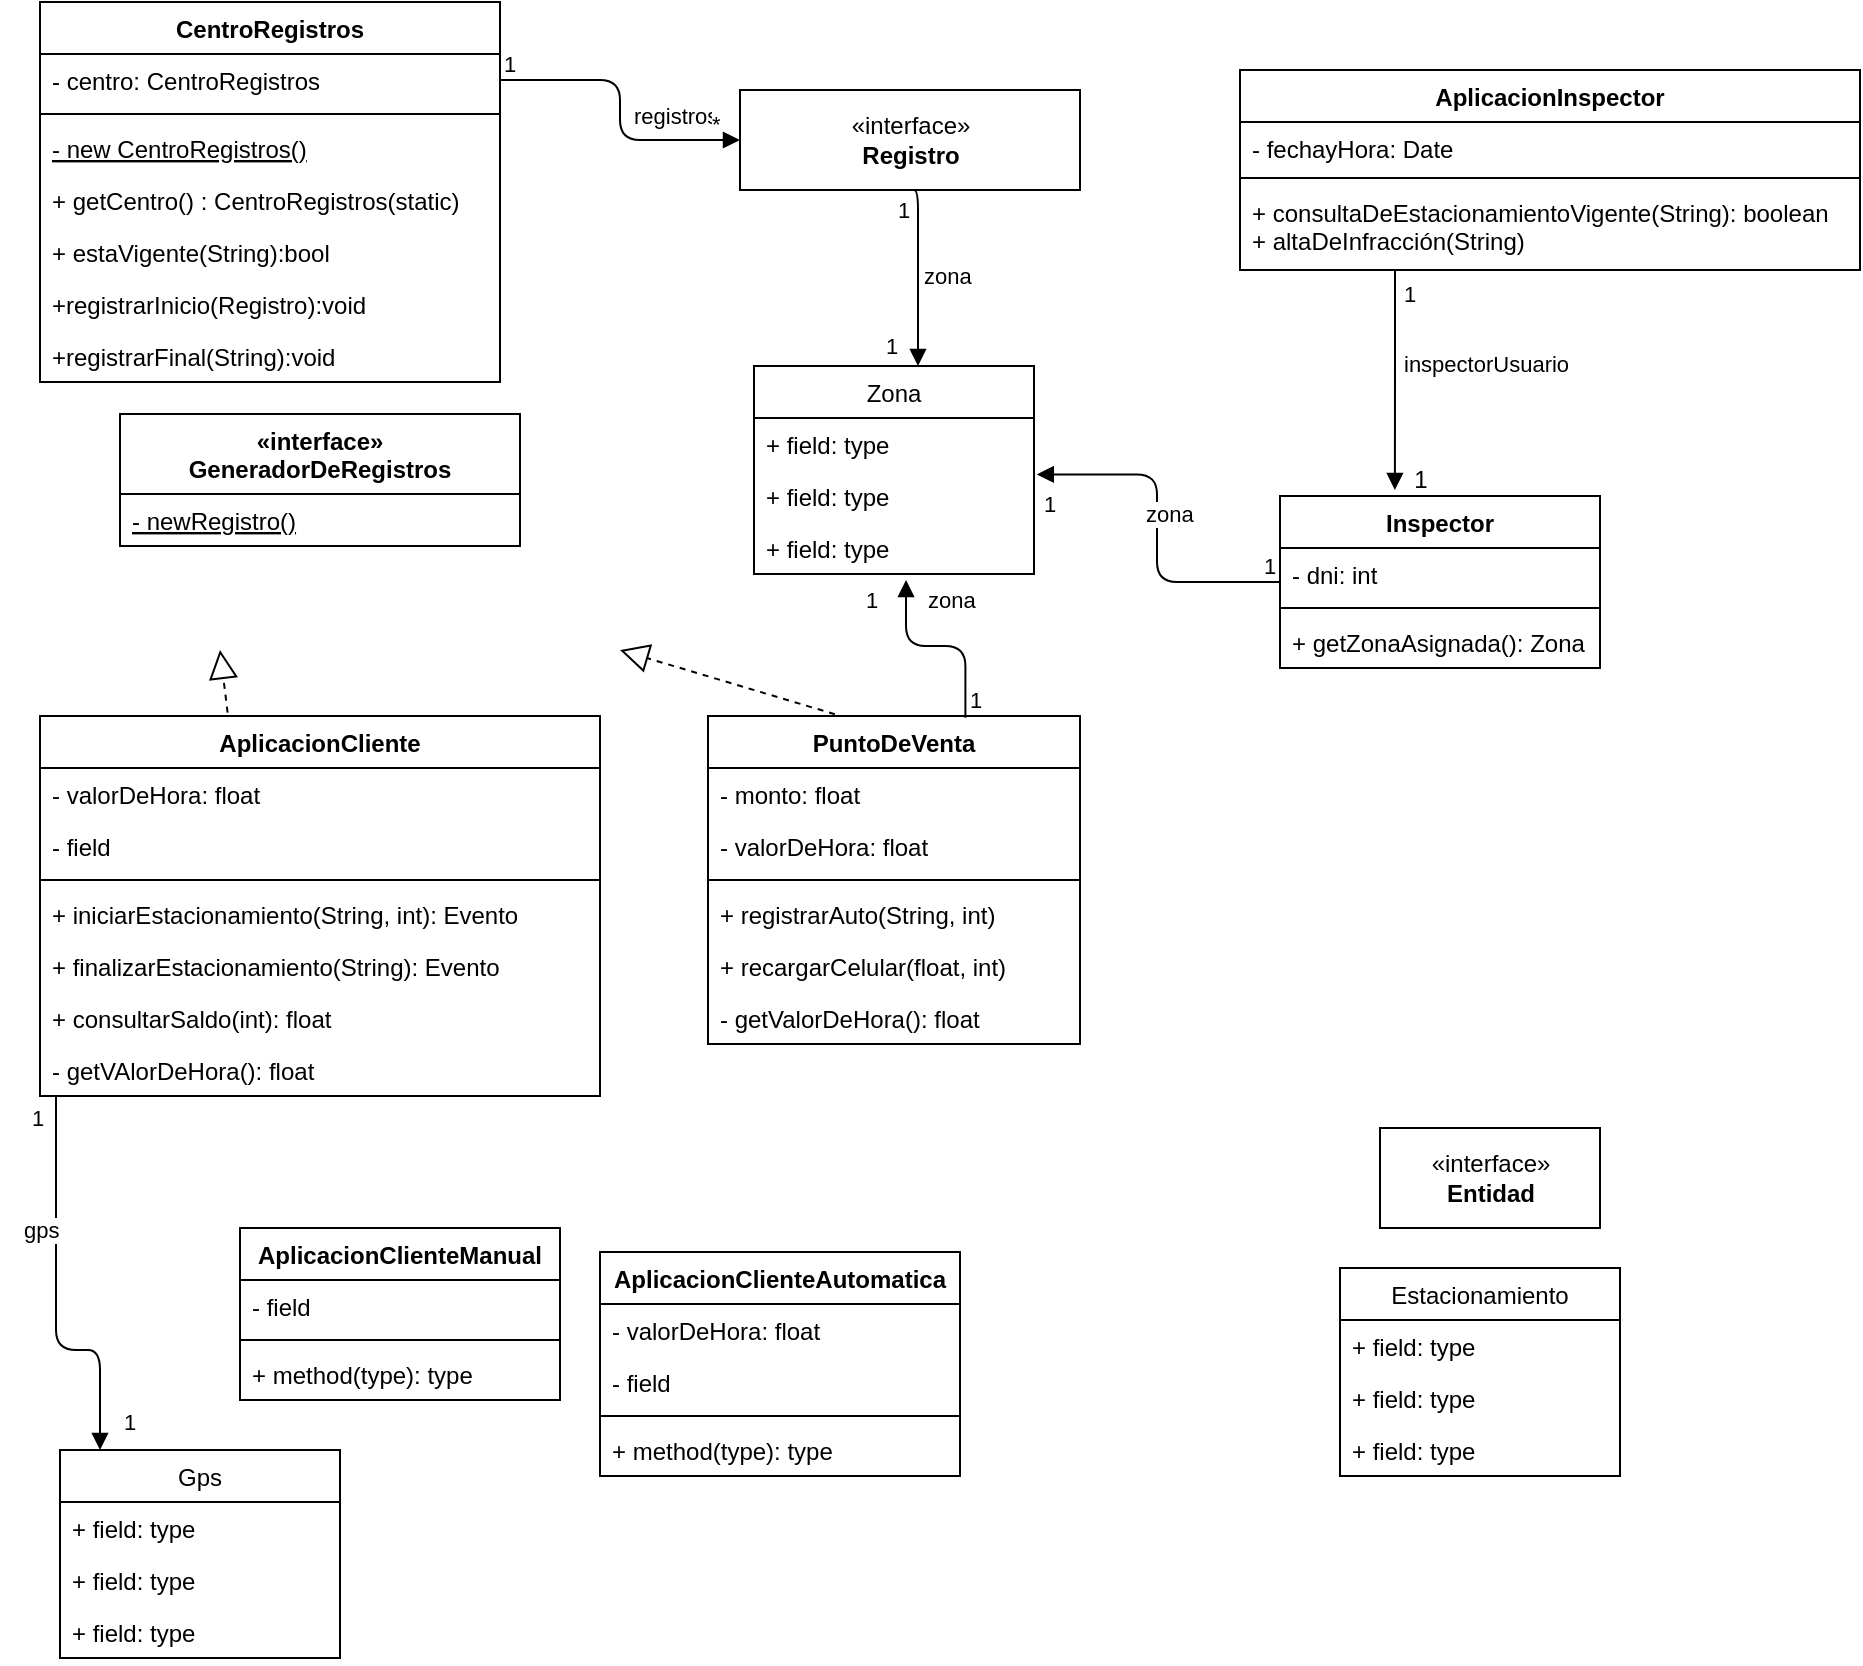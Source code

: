 <mxfile version="13.8.8" type="github">
  <diagram id="UriEQa8C2BqxbSiIbaLs" name="Page-1">
    <mxGraphModel dx="1014" dy="529" grid="1" gridSize="10" guides="1" tooltips="1" connect="1" arrows="1" fold="1" page="1" pageScale="1" pageWidth="827" pageHeight="1169" math="0" shadow="0">
      <root>
        <mxCell id="0" />
        <mxCell id="1" parent="0" />
        <mxCell id="VB39YqvQ5aaG4hXCd4-X-29" value="«interface»&lt;br&gt;&lt;b&gt;Registro&lt;/b&gt;" style="html=1;" parent="1" vertex="1">
          <mxGeometry x="360" y="60" width="170" height="50" as="geometry" />
        </mxCell>
        <mxCell id="VB39YqvQ5aaG4hXCd4-X-38" value="registros" style="endArrow=block;endFill=1;html=1;edgeStyle=orthogonalEdgeStyle;align=left;verticalAlign=top;entryX=0;entryY=0.5;entryDx=0;entryDy=0;exitX=1;exitY=0.5;exitDx=0;exitDy=0;" parent="1" source="tcAycE_JhxoOrPbAttz3-6" target="VB39YqvQ5aaG4hXCd4-X-29" edge="1">
          <mxGeometry x="-0.136" y="5" relative="1" as="geometry">
            <mxPoint x="170" y="55" as="sourcePoint" />
            <mxPoint x="350" y="85" as="targetPoint" />
            <mxPoint as="offset" />
          </mxGeometry>
        </mxCell>
        <mxCell id="VB39YqvQ5aaG4hXCd4-X-39" value="1" style="edgeLabel;resizable=0;html=1;align=left;verticalAlign=bottom;" parent="VB39YqvQ5aaG4hXCd4-X-38" connectable="0" vertex="1">
          <mxGeometry x="-1" relative="1" as="geometry" />
        </mxCell>
        <mxCell id="VB39YqvQ5aaG4hXCd4-X-40" value="*" style="edgeLabel;resizable=0;html=1;align=left;verticalAlign=bottom;" parent="1" connectable="0" vertex="1">
          <mxGeometry x="344" y="85" as="geometry" />
        </mxCell>
        <mxCell id="VB39YqvQ5aaG4hXCd4-X-56" value="" style="endArrow=block;dashed=1;endFill=0;endSize=12;html=1;exitX=0.372;exitY=0.005;exitDx=0;exitDy=0;exitPerimeter=0;" parent="1" source="VB39YqvQ5aaG4hXCd4-X-45" edge="1">
          <mxGeometry width="160" relative="1" as="geometry">
            <mxPoint x="75" y="385" as="sourcePoint" />
            <mxPoint x="300" y="340" as="targetPoint" />
          </mxGeometry>
        </mxCell>
        <mxCell id="VB39YqvQ5aaG4hXCd4-X-57" value="" style="endArrow=block;dashed=1;endFill=0;endSize=12;html=1;exitX=0.335;exitY=-0.009;exitDx=0;exitDy=0;exitPerimeter=0;" parent="1" source="VB39YqvQ5aaG4hXCd4-X-49" edge="1">
          <mxGeometry width="160" relative="1" as="geometry">
            <mxPoint x="230" y="365" as="sourcePoint" />
            <mxPoint x="100" y="340" as="targetPoint" />
          </mxGeometry>
        </mxCell>
        <mxCell id="VB39YqvQ5aaG4hXCd4-X-49" value="AplicacionCliente" style="swimlane;fontStyle=1;align=center;verticalAlign=top;childLayout=stackLayout;horizontal=1;startSize=26;horizontalStack=0;resizeParent=1;resizeParentMax=0;resizeLast=0;collapsible=1;marginBottom=0;" parent="1" vertex="1">
          <mxGeometry x="10" y="373" width="280" height="190" as="geometry" />
        </mxCell>
        <mxCell id="r_H7_0o1ONl4fKxX0q2_-2" value="- valorDeHora: float" style="text;strokeColor=none;fillColor=none;align=left;verticalAlign=top;spacingLeft=4;spacingRight=4;overflow=hidden;rotatable=0;points=[[0,0.5],[1,0.5]];portConstraint=eastwest;" parent="VB39YqvQ5aaG4hXCd4-X-49" vertex="1">
          <mxGeometry y="26" width="280" height="26" as="geometry" />
        </mxCell>
        <mxCell id="VB39YqvQ5aaG4hXCd4-X-50" value="- field" style="text;strokeColor=none;fillColor=none;align=left;verticalAlign=top;spacingLeft=4;spacingRight=4;overflow=hidden;rotatable=0;points=[[0,0.5],[1,0.5]];portConstraint=eastwest;" parent="VB39YqvQ5aaG4hXCd4-X-49" vertex="1">
          <mxGeometry y="52" width="280" height="26" as="geometry" />
        </mxCell>
        <mxCell id="VB39YqvQ5aaG4hXCd4-X-51" value="" style="line;strokeWidth=1;fillColor=none;align=left;verticalAlign=middle;spacingTop=-1;spacingLeft=3;spacingRight=3;rotatable=0;labelPosition=right;points=[];portConstraint=eastwest;" parent="VB39YqvQ5aaG4hXCd4-X-49" vertex="1">
          <mxGeometry y="78" width="280" height="8" as="geometry" />
        </mxCell>
        <mxCell id="r_H7_0o1ONl4fKxX0q2_-14" value="+ iniciarEstacionamiento(String, int): Evento" style="text;strokeColor=none;fillColor=none;align=left;verticalAlign=top;spacingLeft=4;spacingRight=4;overflow=hidden;rotatable=0;points=[[0,0.5],[1,0.5]];portConstraint=eastwest;" parent="VB39YqvQ5aaG4hXCd4-X-49" vertex="1">
          <mxGeometry y="86" width="280" height="26" as="geometry" />
        </mxCell>
        <mxCell id="r_H7_0o1ONl4fKxX0q2_-15" value="+ finalizarEstacionamiento(String): Evento" style="text;strokeColor=none;fillColor=none;align=left;verticalAlign=top;spacingLeft=4;spacingRight=4;overflow=hidden;rotatable=0;points=[[0,0.5],[1,0.5]];portConstraint=eastwest;" parent="VB39YqvQ5aaG4hXCd4-X-49" vertex="1">
          <mxGeometry y="112" width="280" height="26" as="geometry" />
        </mxCell>
        <mxCell id="b4qJvFJ273MuNYPWtz6A-58" value="+ consultarSaldo(int): float" style="text;strokeColor=none;fillColor=none;align=left;verticalAlign=top;spacingLeft=4;spacingRight=4;overflow=hidden;rotatable=0;points=[[0,0.5],[1,0.5]];portConstraint=eastwest;" vertex="1" parent="VB39YqvQ5aaG4hXCd4-X-49">
          <mxGeometry y="138" width="280" height="26" as="geometry" />
        </mxCell>
        <mxCell id="VB39YqvQ5aaG4hXCd4-X-52" value="- getVAlorDeHora(): float" style="text;strokeColor=none;fillColor=none;align=left;verticalAlign=top;spacingLeft=4;spacingRight=4;overflow=hidden;rotatable=0;points=[[0,0.5],[1,0.5]];portConstraint=eastwest;" parent="VB39YqvQ5aaG4hXCd4-X-49" vertex="1">
          <mxGeometry y="164" width="280" height="26" as="geometry" />
        </mxCell>
        <mxCell id="VB39YqvQ5aaG4hXCd4-X-45" value="PuntoDeVenta" style="swimlane;fontStyle=1;align=center;verticalAlign=top;childLayout=stackLayout;horizontal=1;startSize=26;horizontalStack=0;resizeParent=1;resizeParentMax=0;resizeLast=0;collapsible=1;marginBottom=0;" parent="1" vertex="1">
          <mxGeometry x="344" y="373" width="186" height="164" as="geometry" />
        </mxCell>
        <mxCell id="VB39YqvQ5aaG4hXCd4-X-46" value="- monto: float" style="text;strokeColor=none;fillColor=none;align=left;verticalAlign=top;spacingLeft=4;spacingRight=4;overflow=hidden;rotatable=0;points=[[0,0.5],[1,0.5]];portConstraint=eastwest;" parent="VB39YqvQ5aaG4hXCd4-X-45" vertex="1">
          <mxGeometry y="26" width="186" height="26" as="geometry" />
        </mxCell>
        <mxCell id="r_H7_0o1ONl4fKxX0q2_-1" value="- valorDeHora: float" style="text;strokeColor=none;fillColor=none;align=left;verticalAlign=top;spacingLeft=4;spacingRight=4;overflow=hidden;rotatable=0;points=[[0,0.5],[1,0.5]];portConstraint=eastwest;" parent="VB39YqvQ5aaG4hXCd4-X-45" vertex="1">
          <mxGeometry y="52" width="186" height="26" as="geometry" />
        </mxCell>
        <mxCell id="VB39YqvQ5aaG4hXCd4-X-47" value="" style="line;strokeWidth=1;fillColor=none;align=left;verticalAlign=middle;spacingTop=-1;spacingLeft=3;spacingRight=3;rotatable=0;labelPosition=right;points=[];portConstraint=eastwest;" parent="VB39YqvQ5aaG4hXCd4-X-45" vertex="1">
          <mxGeometry y="78" width="186" height="8" as="geometry" />
        </mxCell>
        <mxCell id="VB39YqvQ5aaG4hXCd4-X-48" value="+ registrarAuto(String, int)" style="text;strokeColor=none;fillColor=none;align=left;verticalAlign=top;spacingLeft=4;spacingRight=4;overflow=hidden;rotatable=0;points=[[0,0.5],[1,0.5]];portConstraint=eastwest;" parent="VB39YqvQ5aaG4hXCd4-X-45" vertex="1">
          <mxGeometry y="86" width="186" height="26" as="geometry" />
        </mxCell>
        <mxCell id="r_H7_0o1ONl4fKxX0q2_-3" value="+ recargarCelular(float, int)" style="text;strokeColor=none;fillColor=none;align=left;verticalAlign=top;spacingLeft=4;spacingRight=4;overflow=hidden;rotatable=0;points=[[0,0.5],[1,0.5]];portConstraint=eastwest;" parent="VB39YqvQ5aaG4hXCd4-X-45" vertex="1">
          <mxGeometry y="112" width="186" height="26" as="geometry" />
        </mxCell>
        <mxCell id="b4qJvFJ273MuNYPWtz6A-57" value="- getValorDeHora(): float" style="text;strokeColor=none;fillColor=none;align=left;verticalAlign=top;spacingLeft=4;spacingRight=4;overflow=hidden;rotatable=0;points=[[0,0.5],[1,0.5]];portConstraint=eastwest;" vertex="1" parent="VB39YqvQ5aaG4hXCd4-X-45">
          <mxGeometry y="138" width="186" height="26" as="geometry" />
        </mxCell>
        <mxCell id="VB39YqvQ5aaG4hXCd4-X-58" value="Zona" style="swimlane;fontStyle=0;childLayout=stackLayout;horizontal=1;startSize=26;fillColor=none;horizontalStack=0;resizeParent=1;resizeParentMax=0;resizeLast=0;collapsible=1;marginBottom=0;" parent="1" vertex="1">
          <mxGeometry x="367" y="198" width="140" height="104" as="geometry" />
        </mxCell>
        <mxCell id="VB39YqvQ5aaG4hXCd4-X-59" value="+ field: type" style="text;strokeColor=none;fillColor=none;align=left;verticalAlign=top;spacingLeft=4;spacingRight=4;overflow=hidden;rotatable=0;points=[[0,0.5],[1,0.5]];portConstraint=eastwest;" parent="VB39YqvQ5aaG4hXCd4-X-58" vertex="1">
          <mxGeometry y="26" width="140" height="26" as="geometry" />
        </mxCell>
        <mxCell id="VB39YqvQ5aaG4hXCd4-X-60" value="+ field: type" style="text;strokeColor=none;fillColor=none;align=left;verticalAlign=top;spacingLeft=4;spacingRight=4;overflow=hidden;rotatable=0;points=[[0,0.5],[1,0.5]];portConstraint=eastwest;" parent="VB39YqvQ5aaG4hXCd4-X-58" vertex="1">
          <mxGeometry y="52" width="140" height="26" as="geometry" />
        </mxCell>
        <mxCell id="VB39YqvQ5aaG4hXCd4-X-61" value="+ field: type" style="text;strokeColor=none;fillColor=none;align=left;verticalAlign=top;spacingLeft=4;spacingRight=4;overflow=hidden;rotatable=0;points=[[0,0.5],[1,0.5]];portConstraint=eastwest;" parent="VB39YqvQ5aaG4hXCd4-X-58" vertex="1">
          <mxGeometry y="78" width="140" height="26" as="geometry" />
        </mxCell>
        <mxCell id="VB39YqvQ5aaG4hXCd4-X-62" value="Gps" style="swimlane;fontStyle=0;childLayout=stackLayout;horizontal=1;startSize=26;fillColor=none;horizontalStack=0;resizeParent=1;resizeParentMax=0;resizeLast=0;collapsible=1;marginBottom=0;" parent="1" vertex="1">
          <mxGeometry x="20" y="740" width="140" height="104" as="geometry" />
        </mxCell>
        <mxCell id="VB39YqvQ5aaG4hXCd4-X-63" value="+ field: type" style="text;strokeColor=none;fillColor=none;align=left;verticalAlign=top;spacingLeft=4;spacingRight=4;overflow=hidden;rotatable=0;points=[[0,0.5],[1,0.5]];portConstraint=eastwest;" parent="VB39YqvQ5aaG4hXCd4-X-62" vertex="1">
          <mxGeometry y="26" width="140" height="26" as="geometry" />
        </mxCell>
        <mxCell id="VB39YqvQ5aaG4hXCd4-X-64" value="+ field: type" style="text;strokeColor=none;fillColor=none;align=left;verticalAlign=top;spacingLeft=4;spacingRight=4;overflow=hidden;rotatable=0;points=[[0,0.5],[1,0.5]];portConstraint=eastwest;" parent="VB39YqvQ5aaG4hXCd4-X-62" vertex="1">
          <mxGeometry y="52" width="140" height="26" as="geometry" />
        </mxCell>
        <mxCell id="VB39YqvQ5aaG4hXCd4-X-65" value="+ field: type" style="text;strokeColor=none;fillColor=none;align=left;verticalAlign=top;spacingLeft=4;spacingRight=4;overflow=hidden;rotatable=0;points=[[0,0.5],[1,0.5]];portConstraint=eastwest;" parent="VB39YqvQ5aaG4hXCd4-X-62" vertex="1">
          <mxGeometry y="78" width="140" height="26" as="geometry" />
        </mxCell>
        <mxCell id="VB39YqvQ5aaG4hXCd4-X-67" value="gps" style="endArrow=block;endFill=1;html=1;edgeStyle=orthogonalEdgeStyle;align=left;verticalAlign=top;" parent="1" source="VB39YqvQ5aaG4hXCd4-X-52" target="VB39YqvQ5aaG4hXCd4-X-62" edge="1">
          <mxGeometry x="-0.458" y="-18" relative="1" as="geometry">
            <mxPoint x="79" y="470" as="sourcePoint" />
            <mxPoint x="40" y="739" as="targetPoint" />
            <mxPoint as="offset" />
            <Array as="points">
              <mxPoint x="18" y="690" />
              <mxPoint x="40" y="690" />
            </Array>
          </mxGeometry>
        </mxCell>
        <mxCell id="VB39YqvQ5aaG4hXCd4-X-68" value="1" style="edgeLabel;resizable=0;html=1;align=left;verticalAlign=bottom;" parent="VB39YqvQ5aaG4hXCd4-X-67" connectable="0" vertex="1">
          <mxGeometry x="-1" relative="1" as="geometry">
            <mxPoint x="-14" y="19" as="offset" />
          </mxGeometry>
        </mxCell>
        <mxCell id="VB39YqvQ5aaG4hXCd4-X-69" value="1" style="edgeLabel;resizable=0;html=1;align=left;verticalAlign=bottom;" parent="1" connectable="0" vertex="1">
          <mxGeometry x="-10.0" y="710" as="geometry">
            <mxPoint x="60" y="24" as="offset" />
          </mxGeometry>
        </mxCell>
        <mxCell id="VB39YqvQ5aaG4hXCd4-X-70" value="zona" style="endArrow=block;endFill=1;html=1;edgeStyle=orthogonalEdgeStyle;align=left;verticalAlign=top;exitX=0.692;exitY=0.005;exitDx=0;exitDy=0;exitPerimeter=0;entryX=0.543;entryY=1.115;entryDx=0;entryDy=0;entryPerimeter=0;" parent="1" source="VB39YqvQ5aaG4hXCd4-X-45" target="VB39YqvQ5aaG4hXCd4-X-61" edge="1">
          <mxGeometry x="-0.275" y="18" relative="1" as="geometry">
            <mxPoint x="340" y="225" as="sourcePoint" />
            <mxPoint x="500" y="225" as="targetPoint" />
            <mxPoint x="-3" y="-36" as="offset" />
            <Array as="points">
              <mxPoint x="473" y="338" />
              <mxPoint x="443" y="338" />
            </Array>
          </mxGeometry>
        </mxCell>
        <mxCell id="VB39YqvQ5aaG4hXCd4-X-71" value="1" style="edgeLabel;resizable=0;html=1;align=left;verticalAlign=bottom;" parent="VB39YqvQ5aaG4hXCd4-X-70" connectable="0" vertex="1">
          <mxGeometry x="-1" relative="1" as="geometry" />
        </mxCell>
        <mxCell id="VB39YqvQ5aaG4hXCd4-X-72" value="1" style="edgeLabel;resizable=0;html=1;align=left;verticalAlign=bottom;" parent="1" connectable="0" vertex="1">
          <mxGeometry x="330" y="373.0" as="geometry">
            <mxPoint x="91" y="-50" as="offset" />
          </mxGeometry>
        </mxCell>
        <mxCell id="VB39YqvQ5aaG4hXCd4-X-73" value="zona" style="endArrow=block;endFill=1;html=1;edgeStyle=orthogonalEdgeStyle;align=left;verticalAlign=top;exitX=0.5;exitY=1;exitDx=0;exitDy=0;" parent="1" source="VB39YqvQ5aaG4hXCd4-X-29" edge="1">
          <mxGeometry x="-0.261" y="1" relative="1" as="geometry">
            <mxPoint x="370" y="215" as="sourcePoint" />
            <mxPoint x="449" y="198" as="targetPoint" />
            <mxPoint as="offset" />
            <Array as="points">
              <mxPoint x="449" y="110" />
            </Array>
          </mxGeometry>
        </mxCell>
        <mxCell id="VB39YqvQ5aaG4hXCd4-X-74" value="1" style="edgeLabel;resizable=0;html=1;align=left;verticalAlign=bottom;" parent="VB39YqvQ5aaG4hXCd4-X-73" connectable="0" vertex="1">
          <mxGeometry x="-1" relative="1" as="geometry">
            <mxPoint x="-8" y="18" as="offset" />
          </mxGeometry>
        </mxCell>
        <mxCell id="VB39YqvQ5aaG4hXCd4-X-75" value="1" style="edgeLabel;resizable=0;html=1;align=left;verticalAlign=bottom;" parent="1" connectable="0" vertex="1">
          <mxGeometry x="437" y="100" as="geometry">
            <mxPoint x="-6" y="96" as="offset" />
          </mxGeometry>
        </mxCell>
        <mxCell id="VB39YqvQ5aaG4hXCd4-X-1" value="Estacionamiento" style="swimlane;fontStyle=0;childLayout=stackLayout;horizontal=1;startSize=26;fillColor=none;horizontalStack=0;resizeParent=1;resizeParentMax=0;resizeLast=0;collapsible=1;marginBottom=0;" parent="1" vertex="1">
          <mxGeometry x="660" y="649" width="140" height="104" as="geometry" />
        </mxCell>
        <mxCell id="VB39YqvQ5aaG4hXCd4-X-2" value="+ field: type" style="text;strokeColor=none;fillColor=none;align=left;verticalAlign=top;spacingLeft=4;spacingRight=4;overflow=hidden;rotatable=0;points=[[0,0.5],[1,0.5]];portConstraint=eastwest;" parent="VB39YqvQ5aaG4hXCd4-X-1" vertex="1">
          <mxGeometry y="26" width="140" height="26" as="geometry" />
        </mxCell>
        <mxCell id="VB39YqvQ5aaG4hXCd4-X-3" value="+ field: type" style="text;strokeColor=none;fillColor=none;align=left;verticalAlign=top;spacingLeft=4;spacingRight=4;overflow=hidden;rotatable=0;points=[[0,0.5],[1,0.5]];portConstraint=eastwest;" parent="VB39YqvQ5aaG4hXCd4-X-1" vertex="1">
          <mxGeometry y="52" width="140" height="26" as="geometry" />
        </mxCell>
        <mxCell id="VB39YqvQ5aaG4hXCd4-X-4" value="+ field: type" style="text;strokeColor=none;fillColor=none;align=left;verticalAlign=top;spacingLeft=4;spacingRight=4;overflow=hidden;rotatable=0;points=[[0,0.5],[1,0.5]];portConstraint=eastwest;" parent="VB39YqvQ5aaG4hXCd4-X-1" vertex="1">
          <mxGeometry y="78" width="140" height="26" as="geometry" />
        </mxCell>
        <mxCell id="-4X8lpuKlx_NhxdMr4EA-4" value="«interface»&lt;br&gt;&lt;b&gt;Entidad&lt;/b&gt;" style="html=1;" parent="1" vertex="1">
          <mxGeometry x="680" y="579" width="110" height="50" as="geometry" />
        </mxCell>
        <mxCell id="-4X8lpuKlx_NhxdMr4EA-5" value="zona" style="endArrow=block;endFill=1;html=1;edgeStyle=orthogonalEdgeStyle;align=left;verticalAlign=top;entryX=1.01;entryY=0.086;entryDx=0;entryDy=0;entryPerimeter=0;exitX=0;exitY=0.5;exitDx=0;exitDy=0;" parent="1" source="mMxs3O_KoJjjj4HtSjuY-9" target="VB39YqvQ5aaG4hXCd4-X-60" edge="1">
          <mxGeometry x="0.396" y="7" relative="1" as="geometry">
            <mxPoint x="600" y="310" as="sourcePoint" />
            <mxPoint x="630" y="450" as="targetPoint" />
            <mxPoint as="offset" />
          </mxGeometry>
        </mxCell>
        <mxCell id="-4X8lpuKlx_NhxdMr4EA-6" value="1" style="edgeLabel;resizable=0;html=1;align=left;verticalAlign=bottom;" parent="-4X8lpuKlx_NhxdMr4EA-5" connectable="0" vertex="1">
          <mxGeometry x="-1" relative="1" as="geometry">
            <mxPoint x="-10" as="offset" />
          </mxGeometry>
        </mxCell>
        <mxCell id="-4X8lpuKlx_NhxdMr4EA-7" value="1" style="edgeLabel;resizable=0;html=1;align=left;verticalAlign=bottom;" parent="1" connectable="0" vertex="1">
          <mxGeometry x="510" y="275" as="geometry" />
        </mxCell>
        <mxCell id="mMxs3O_KoJjjj4HtSjuY-1" value="AplicacionInspector" style="swimlane;fontStyle=1;align=center;verticalAlign=top;childLayout=stackLayout;horizontal=1;startSize=26;horizontalStack=0;resizeParent=1;resizeParentMax=0;resizeLast=0;collapsible=1;marginBottom=0;" parent="1" vertex="1">
          <mxGeometry x="610" y="50" width="310" height="100" as="geometry" />
        </mxCell>
        <mxCell id="mMxs3O_KoJjjj4HtSjuY-2" value="- fechayHora: Date&#xa;" style="text;strokeColor=none;fillColor=none;align=left;verticalAlign=top;spacingLeft=4;spacingRight=4;overflow=hidden;rotatable=0;points=[[0,0.5],[1,0.5]];portConstraint=eastwest;" parent="mMxs3O_KoJjjj4HtSjuY-1" vertex="1">
          <mxGeometry y="26" width="310" height="24" as="geometry" />
        </mxCell>
        <mxCell id="mMxs3O_KoJjjj4HtSjuY-3" value="" style="line;strokeWidth=1;fillColor=none;align=left;verticalAlign=middle;spacingTop=-1;spacingLeft=3;spacingRight=3;rotatable=0;labelPosition=right;points=[];portConstraint=eastwest;" parent="mMxs3O_KoJjjj4HtSjuY-1" vertex="1">
          <mxGeometry y="50" width="310" height="8" as="geometry" />
        </mxCell>
        <mxCell id="mMxs3O_KoJjjj4HtSjuY-4" value="+ consultaDeEstacionamientoVigente(String): boolean&#xa;+ altaDeInfracción(String)" style="text;strokeColor=none;fillColor=none;align=left;verticalAlign=top;spacingLeft=4;spacingRight=4;overflow=hidden;rotatable=0;points=[[0,0.5],[1,0.5]];portConstraint=eastwest;" parent="mMxs3O_KoJjjj4HtSjuY-1" vertex="1">
          <mxGeometry y="58" width="310" height="42" as="geometry" />
        </mxCell>
        <mxCell id="mMxs3O_KoJjjj4HtSjuY-9" value="Inspector" style="swimlane;fontStyle=1;align=center;verticalAlign=top;childLayout=stackLayout;horizontal=1;startSize=26;horizontalStack=0;resizeParent=1;resizeParentMax=0;resizeLast=0;collapsible=1;marginBottom=0;" parent="1" vertex="1">
          <mxGeometry x="630" y="263" width="160" height="86" as="geometry" />
        </mxCell>
        <mxCell id="mMxs3O_KoJjjj4HtSjuY-10" value="- dni: int" style="text;strokeColor=none;fillColor=none;align=left;verticalAlign=top;spacingLeft=4;spacingRight=4;overflow=hidden;rotatable=0;points=[[0,0.5],[1,0.5]];portConstraint=eastwest;" parent="mMxs3O_KoJjjj4HtSjuY-9" vertex="1">
          <mxGeometry y="26" width="160" height="26" as="geometry" />
        </mxCell>
        <mxCell id="mMxs3O_KoJjjj4HtSjuY-11" value="" style="line;strokeWidth=1;fillColor=none;align=left;verticalAlign=middle;spacingTop=-1;spacingLeft=3;spacingRight=3;rotatable=0;labelPosition=right;points=[];portConstraint=eastwest;" parent="mMxs3O_KoJjjj4HtSjuY-9" vertex="1">
          <mxGeometry y="52" width="160" height="8" as="geometry" />
        </mxCell>
        <mxCell id="mMxs3O_KoJjjj4HtSjuY-12" value="+ getZonaAsignada(): Zona" style="text;strokeColor=none;fillColor=none;align=left;verticalAlign=top;spacingLeft=4;spacingRight=4;overflow=hidden;rotatable=0;points=[[0,0.5],[1,0.5]];portConstraint=eastwest;" parent="mMxs3O_KoJjjj4HtSjuY-9" vertex="1">
          <mxGeometry y="60" width="160" height="26" as="geometry" />
        </mxCell>
        <mxCell id="mMxs3O_KoJjjj4HtSjuY-13" value="inspectorUsuario" style="endArrow=block;endFill=1;html=1;edgeStyle=orthogonalEdgeStyle;align=left;verticalAlign=top;exitX=0.25;exitY=1;exitDx=0;exitDy=0;entryX=0.359;entryY=-0.035;entryDx=0;entryDy=0;entryPerimeter=0;" parent="1" source="mMxs3O_KoJjjj4HtSjuY-1" target="mMxs3O_KoJjjj4HtSjuY-9" edge="1">
          <mxGeometry x="-0.334" y="3" relative="1" as="geometry">
            <mxPoint x="580" y="260" as="sourcePoint" />
            <mxPoint x="740" y="260" as="targetPoint" />
            <mxPoint x="-1" y="-3" as="offset" />
          </mxGeometry>
        </mxCell>
        <mxCell id="mMxs3O_KoJjjj4HtSjuY-14" value="1" style="edgeLabel;resizable=0;html=1;align=left;verticalAlign=bottom;" parent="mMxs3O_KoJjjj4HtSjuY-13" connectable="0" vertex="1">
          <mxGeometry x="-1" relative="1" as="geometry">
            <mxPoint x="2.5" y="20" as="offset" />
          </mxGeometry>
        </mxCell>
        <mxCell id="mMxs3O_KoJjjj4HtSjuY-15" value="1" style="text;html=1;align=center;verticalAlign=middle;resizable=0;points=[];autosize=1;" parent="1" vertex="1">
          <mxGeometry x="690" y="245" width="20" height="20" as="geometry" />
        </mxCell>
        <mxCell id="tcAycE_JhxoOrPbAttz3-1" value="CentroRegistros" style="swimlane;fontStyle=1;align=center;verticalAlign=top;childLayout=stackLayout;horizontal=1;startSize=26;horizontalStack=0;resizeParent=1;resizeParentMax=0;resizeLast=0;collapsible=1;marginBottom=0;" parent="1" vertex="1">
          <mxGeometry x="10" y="16" width="230" height="190" as="geometry" />
        </mxCell>
        <mxCell id="tcAycE_JhxoOrPbAttz3-6" value="- centro: CentroRegistros&#xa;" style="text;strokeColor=none;fillColor=none;align=left;verticalAlign=top;spacingLeft=4;spacingRight=4;overflow=hidden;rotatable=0;points=[[0,0.5],[1,0.5]];portConstraint=eastwest;" parent="tcAycE_JhxoOrPbAttz3-1" vertex="1">
          <mxGeometry y="26" width="230" height="26" as="geometry" />
        </mxCell>
        <mxCell id="tcAycE_JhxoOrPbAttz3-3" value="" style="line;strokeWidth=1;fillColor=none;align=left;verticalAlign=middle;spacingTop=-1;spacingLeft=3;spacingRight=3;rotatable=0;labelPosition=right;points=[];portConstraint=eastwest;" parent="tcAycE_JhxoOrPbAttz3-1" vertex="1">
          <mxGeometry y="52" width="230" height="8" as="geometry" />
        </mxCell>
        <mxCell id="tcAycE_JhxoOrPbAttz3-4" value="- new CentroRegistros()" style="text;strokeColor=none;fillColor=none;align=left;verticalAlign=top;spacingLeft=4;spacingRight=4;overflow=hidden;rotatable=0;points=[[0,0.5],[1,0.5]];portConstraint=eastwest;fontStyle=4" parent="tcAycE_JhxoOrPbAttz3-1" vertex="1">
          <mxGeometry y="60" width="230" height="26" as="geometry" />
        </mxCell>
        <mxCell id="tcAycE_JhxoOrPbAttz3-5" value="+ getCentro() : CentroRegistros(static)" style="text;strokeColor=none;fillColor=none;align=left;verticalAlign=top;spacingLeft=4;spacingRight=4;overflow=hidden;rotatable=0;points=[[0,0.5],[1,0.5]];portConstraint=eastwest;" parent="tcAycE_JhxoOrPbAttz3-1" vertex="1">
          <mxGeometry y="86" width="230" height="26" as="geometry" />
        </mxCell>
        <mxCell id="tcAycE_JhxoOrPbAttz3-7" value="+ estaVigente(String):bool" style="text;strokeColor=none;fillColor=none;align=left;verticalAlign=top;spacingLeft=4;spacingRight=4;overflow=hidden;rotatable=0;points=[[0,0.5],[1,0.5]];portConstraint=eastwest;" parent="tcAycE_JhxoOrPbAttz3-1" vertex="1">
          <mxGeometry y="112" width="230" height="26" as="geometry" />
        </mxCell>
        <mxCell id="hdDigSGi8Vmqo8NwjxhC-1" value="+registrarInicio(Registro):void" style="text;strokeColor=none;fillColor=none;align=left;verticalAlign=top;spacingLeft=4;spacingRight=4;overflow=hidden;rotatable=0;points=[[0,0.5],[1,0.5]];portConstraint=eastwest;" parent="tcAycE_JhxoOrPbAttz3-1" vertex="1">
          <mxGeometry y="138" width="230" height="26" as="geometry" />
        </mxCell>
        <mxCell id="hdDigSGi8Vmqo8NwjxhC-2" value="+registrarFinal(String):void" style="text;strokeColor=none;fillColor=none;align=left;verticalAlign=top;spacingLeft=4;spacingRight=4;overflow=hidden;rotatable=0;points=[[0,0.5],[1,0.5]];portConstraint=eastwest;" parent="tcAycE_JhxoOrPbAttz3-1" vertex="1">
          <mxGeometry y="164" width="230" height="26" as="geometry" />
        </mxCell>
        <mxCell id="r_H7_0o1ONl4fKxX0q2_-4" value="AplicacionClienteManual" style="swimlane;fontStyle=1;align=center;verticalAlign=top;childLayout=stackLayout;horizontal=1;startSize=26;horizontalStack=0;resizeParent=1;resizeParentMax=0;resizeLast=0;collapsible=1;marginBottom=0;" parent="1" vertex="1">
          <mxGeometry x="110" y="629" width="160" height="86" as="geometry" />
        </mxCell>
        <mxCell id="r_H7_0o1ONl4fKxX0q2_-6" value="- field" style="text;strokeColor=none;fillColor=none;align=left;verticalAlign=top;spacingLeft=4;spacingRight=4;overflow=hidden;rotatable=0;points=[[0,0.5],[1,0.5]];portConstraint=eastwest;" parent="r_H7_0o1ONl4fKxX0q2_-4" vertex="1">
          <mxGeometry y="26" width="160" height="26" as="geometry" />
        </mxCell>
        <mxCell id="r_H7_0o1ONl4fKxX0q2_-7" value="" style="line;strokeWidth=1;fillColor=none;align=left;verticalAlign=middle;spacingTop=-1;spacingLeft=3;spacingRight=3;rotatable=0;labelPosition=right;points=[];portConstraint=eastwest;" parent="r_H7_0o1ONl4fKxX0q2_-4" vertex="1">
          <mxGeometry y="52" width="160" height="8" as="geometry" />
        </mxCell>
        <mxCell id="r_H7_0o1ONl4fKxX0q2_-8" value="+ method(type): type" style="text;strokeColor=none;fillColor=none;align=left;verticalAlign=top;spacingLeft=4;spacingRight=4;overflow=hidden;rotatable=0;points=[[0,0.5],[1,0.5]];portConstraint=eastwest;" parent="r_H7_0o1ONl4fKxX0q2_-4" vertex="1">
          <mxGeometry y="60" width="160" height="26" as="geometry" />
        </mxCell>
        <mxCell id="r_H7_0o1ONl4fKxX0q2_-9" value="AplicacionClienteAutomatica" style="swimlane;fontStyle=1;align=center;verticalAlign=top;childLayout=stackLayout;horizontal=1;startSize=26;horizontalStack=0;resizeParent=1;resizeParentMax=0;resizeLast=0;collapsible=1;marginBottom=0;" parent="1" vertex="1">
          <mxGeometry x="290" y="641" width="180" height="112" as="geometry" />
        </mxCell>
        <mxCell id="r_H7_0o1ONl4fKxX0q2_-10" value="- valorDeHora: float" style="text;strokeColor=none;fillColor=none;align=left;verticalAlign=top;spacingLeft=4;spacingRight=4;overflow=hidden;rotatable=0;points=[[0,0.5],[1,0.5]];portConstraint=eastwest;" parent="r_H7_0o1ONl4fKxX0q2_-9" vertex="1">
          <mxGeometry y="26" width="180" height="26" as="geometry" />
        </mxCell>
        <mxCell id="r_H7_0o1ONl4fKxX0q2_-11" value="- field" style="text;strokeColor=none;fillColor=none;align=left;verticalAlign=top;spacingLeft=4;spacingRight=4;overflow=hidden;rotatable=0;points=[[0,0.5],[1,0.5]];portConstraint=eastwest;" parent="r_H7_0o1ONl4fKxX0q2_-9" vertex="1">
          <mxGeometry y="52" width="180" height="26" as="geometry" />
        </mxCell>
        <mxCell id="r_H7_0o1ONl4fKxX0q2_-12" value="" style="line;strokeWidth=1;fillColor=none;align=left;verticalAlign=middle;spacingTop=-1;spacingLeft=3;spacingRight=3;rotatable=0;labelPosition=right;points=[];portConstraint=eastwest;" parent="r_H7_0o1ONl4fKxX0q2_-9" vertex="1">
          <mxGeometry y="78" width="180" height="8" as="geometry" />
        </mxCell>
        <mxCell id="r_H7_0o1ONl4fKxX0q2_-13" value="+ method(type): type" style="text;strokeColor=none;fillColor=none;align=left;verticalAlign=top;spacingLeft=4;spacingRight=4;overflow=hidden;rotatable=0;points=[[0,0.5],[1,0.5]];portConstraint=eastwest;" parent="r_H7_0o1ONl4fKxX0q2_-9" vertex="1">
          <mxGeometry y="86" width="180" height="26" as="geometry" />
        </mxCell>
        <mxCell id="b4qJvFJ273MuNYPWtz6A-53" value="«interface»&#xa;GeneradorDeRegistros" style="swimlane;fontStyle=1;align=center;verticalAlign=top;childLayout=stackLayout;horizontal=1;startSize=40;horizontalStack=0;resizeParent=1;resizeParentMax=0;resizeLast=0;collapsible=1;marginBottom=0;rounded=0;shadow=0;glass=0;sketch=0;fillColor=#ffffff;swimlaneLine=1;" vertex="1" parent="1">
          <mxGeometry x="50" y="222" width="200" height="66" as="geometry" />
        </mxCell>
        <mxCell id="b4qJvFJ273MuNYPWtz6A-54" value="- newRegistro()" style="text;strokeColor=none;fillColor=none;align=left;verticalAlign=top;spacingLeft=4;spacingRight=4;overflow=hidden;rotatable=0;points=[[0,0.5],[1,0.5]];portConstraint=eastwest;fontStyle=4" vertex="1" parent="b4qJvFJ273MuNYPWtz6A-53">
          <mxGeometry y="40" width="200" height="26" as="geometry" />
        </mxCell>
      </root>
    </mxGraphModel>
  </diagram>
</mxfile>
